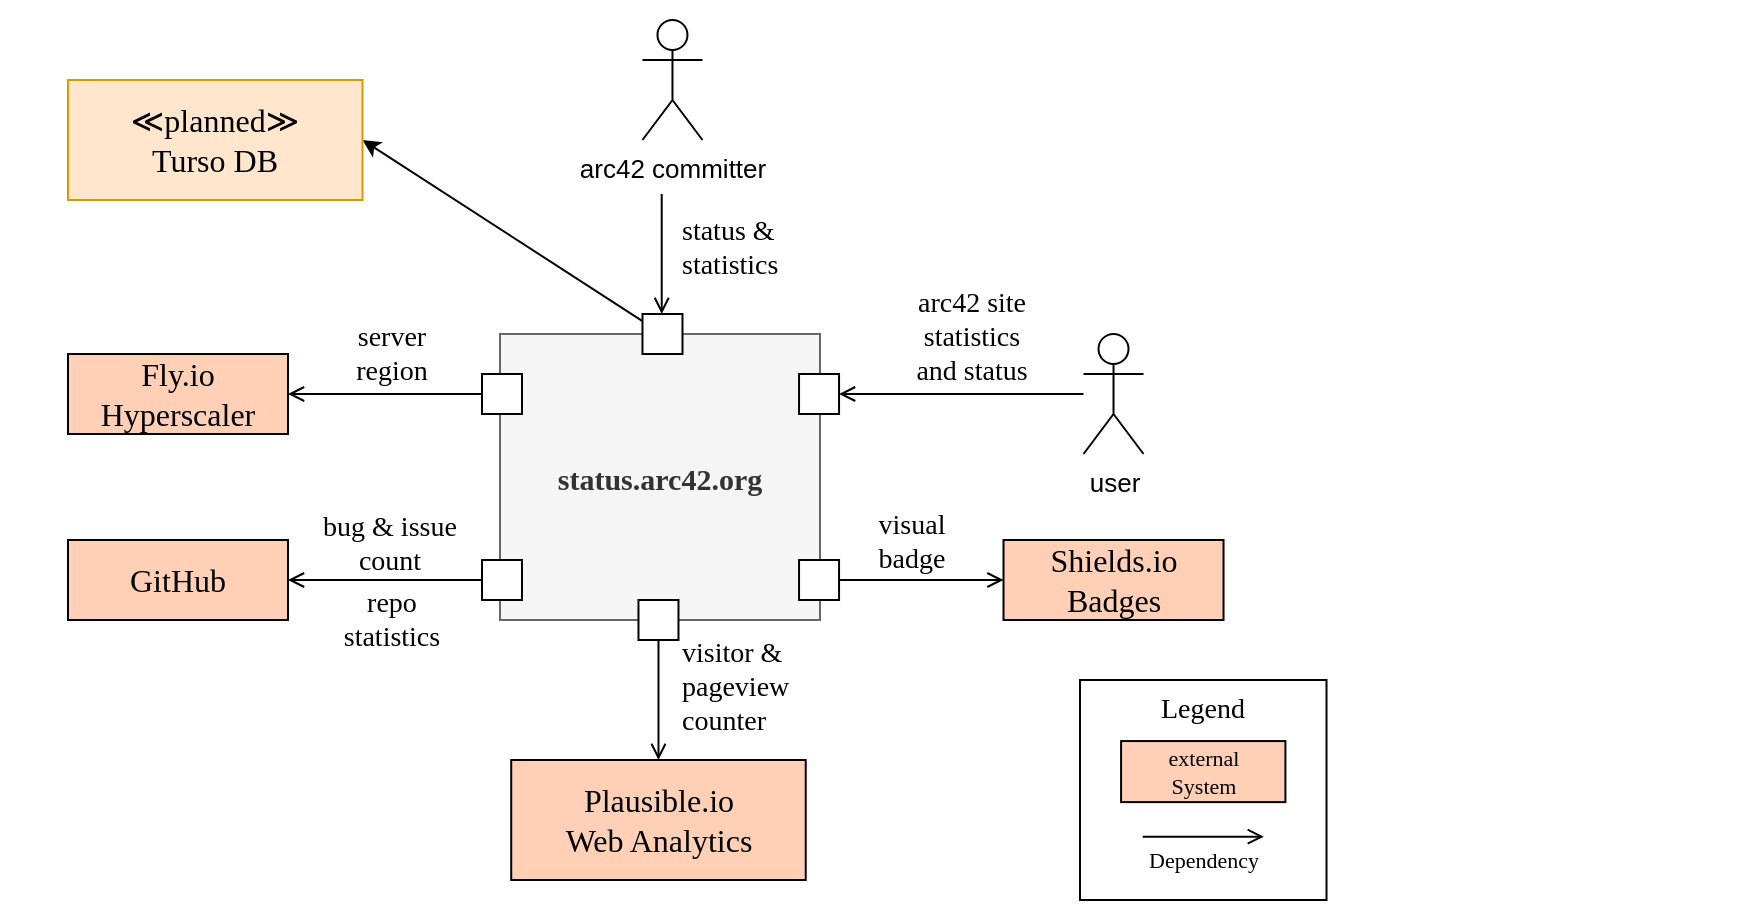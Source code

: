 <mxfile version="22.1.2" type="device">
  <diagram id="W8LFc5jbOeNs_f_8PHdX" name="Seite-1">
    <mxGraphModel dx="1962" dy="707" grid="1" gridSize="10" guides="1" tooltips="1" connect="1" arrows="1" fold="1" page="1" pageScale="1" pageWidth="827" pageHeight="1169" math="0" shadow="0">
      <root>
        <mxCell id="0" />
        <mxCell id="1" parent="0" />
        <mxCell id="akd8dxss42b1yA9a4nQe-1" value="" style="rounded=0;whiteSpace=wrap;html=1;strokeColor=none;container=0;" parent="1" vertex="1">
          <mxGeometry x="-810" y="20" width="700" height="460" as="geometry" />
        </mxCell>
        <mxCell id="hVl_AzF3T1AboAmzyL-e-44" value="" style="group" parent="1" vertex="1" connectable="0">
          <mxGeometry x="-60.0" y="197.17" width="123.25" height="162.83" as="geometry" />
        </mxCell>
        <mxCell id="IU7V6qb4HW7xiYtRidvk-24" value="" style="group" parent="hVl_AzF3T1AboAmzyL-e-44" vertex="1" connectable="0">
          <mxGeometry x="-210" y="162.83" width="123.25" height="110" as="geometry" />
        </mxCell>
        <mxCell id="hVl_AzF3T1AboAmzyL-e-37" value="Legend" style="rounded=0;whiteSpace=wrap;html=1;fontFamily=Mark Pro;fontSize=14;verticalAlign=top;" parent="IU7V6qb4HW7xiYtRidvk-24" vertex="1">
          <mxGeometry width="123.25" height="110" as="geometry" />
        </mxCell>
        <mxCell id="nL4JorxmA39xoX4b-hBf-2" value="external&lt;br&gt;System" style="rounded=0;whiteSpace=wrap;html=1;fontFamily=Mark Pro;fontSize=11;fillColor=#FFCFB6;" parent="IU7V6qb4HW7xiYtRidvk-24" vertex="1">
          <mxGeometry x="20.542" y="30.531" width="82.167" height="30.531" as="geometry" />
        </mxCell>
        <mxCell id="hVl_AzF3T1AboAmzyL-e-38" value="" style="group" parent="IU7V6qb4HW7xiYtRidvk-24" vertex="1" connectable="0">
          <mxGeometry x="30.812" y="74.291" width="61.625" height="30.531" as="geometry" />
        </mxCell>
        <mxCell id="nL4JorxmA39xoX4b-hBf-3" style="rounded=0;orthogonalLoop=1;jettySize=auto;html=1;fontFamily=Mark Pro;fontSize=16;endArrow=open;endFill=0;" parent="hVl_AzF3T1AboAmzyL-e-38" edge="1">
          <mxGeometry relative="1" as="geometry">
            <mxPoint x="0.514" y="4.071" as="sourcePoint" />
            <mxPoint x="61.111" y="4.071" as="targetPoint" />
          </mxGeometry>
        </mxCell>
        <mxCell id="nL4JorxmA39xoX4b-hBf-4" value="Dependency" style="text;html=1;strokeColor=none;fillColor=none;align=center;verticalAlign=middle;whiteSpace=wrap;rounded=0;fontFamily=Mark Pro;fontSize=11;" parent="hVl_AzF3T1AboAmzyL-e-38" vertex="1">
          <mxGeometry width="61.625" height="30.531" as="geometry" />
        </mxCell>
        <mxCell id="akd8dxss42b1yA9a4nQe-15" style="rounded=0;orthogonalLoop=1;jettySize=auto;html=1;entryX=0.5;entryY=0;entryDx=0;entryDy=0;fontFamily=Mark Pro;fontSize=16;endArrow=open;endFill=0;" parent="1" source="hVl_AzF3T1AboAmzyL-e-3" target="akd8dxss42b1yA9a4nQe-8" edge="1">
          <mxGeometry relative="1" as="geometry">
            <mxPoint x="-477.39" y="310" as="sourcePoint" />
            <mxPoint x="-665.02" y="259.76" as="targetPoint" />
          </mxGeometry>
        </mxCell>
        <mxCell id="akd8dxss42b1yA9a4nQe-8" value="Plausible.io &lt;br&gt;Web Analytics" style="rounded=0;whiteSpace=wrap;html=1;fontFamily=Mark Pro;fontSize=16;fillColor=#FFCFB6;" parent="1" vertex="1">
          <mxGeometry x="-554.39" y="400" width="147.26" height="60" as="geometry" />
        </mxCell>
        <mxCell id="IU7V6qb4HW7xiYtRidvk-1" value="arc42 committer" style="shape=umlActor;verticalLabelPosition=bottom;verticalAlign=top;html=1;outlineConnect=0;fontSize=13;" parent="1" vertex="1">
          <mxGeometry x="-488.76" y="30" width="30" height="60" as="geometry" />
        </mxCell>
        <mxCell id="IU7V6qb4HW7xiYtRidvk-11" value="status.arc42.org" style="rounded=0;whiteSpace=wrap;html=1;fillColor=#f5f5f5;fontColor=#333333;strokeColor=#666666;fontFamily=Mark Pro;fontSize=15;fontStyle=1" parent="1" vertex="1">
          <mxGeometry x="-560" y="187" width="160" height="143" as="geometry" />
        </mxCell>
        <mxCell id="hVl_AzF3T1AboAmzyL-e-19" value="user" style="shape=umlActor;verticalLabelPosition=bottom;verticalAlign=top;html=1;outlineConnect=0;fontSize=13;" parent="1" vertex="1">
          <mxGeometry x="-268.24" y="187" width="30" height="60" as="geometry" />
        </mxCell>
        <mxCell id="hVl_AzF3T1AboAmzyL-e-25" style="rounded=0;orthogonalLoop=1;jettySize=auto;html=1;fontFamily=Mark Pro;fontSize=16;endArrow=open;endFill=0;entryX=1;entryY=0.5;entryDx=0;entryDy=0;" parent="1" source="hVl_AzF3T1AboAmzyL-e-19" target="hVl_AzF3T1AboAmzyL-e-9" edge="1">
          <mxGeometry relative="1" as="geometry">
            <mxPoint x="-247" y="410" as="sourcePoint" />
            <mxPoint x="-217" y="410" as="targetPoint" />
          </mxGeometry>
        </mxCell>
        <mxCell id="IU7V6qb4HW7xiYtRidvk-6" value="Shields.io&lt;br&gt;Badges" style="rounded=0;whiteSpace=wrap;html=1;fontFamily=Mark Pro;fontSize=16;fillColor=#FFCFB6;" parent="1" vertex="1">
          <mxGeometry x="-308.24" y="290" width="110" height="40" as="geometry" />
        </mxCell>
        <mxCell id="IU7V6qb4HW7xiYtRidvk-8" style="rounded=0;orthogonalLoop=1;jettySize=auto;html=1;fontFamily=Mark Pro;fontSize=16;endArrow=open;endFill=0;entryX=0;entryY=0.5;entryDx=0;entryDy=0;" parent="1" source="IU7V6qb4HW7xiYtRidvk-7" target="IU7V6qb4HW7xiYtRidvk-6" edge="1">
          <mxGeometry relative="1" as="geometry">
            <mxPoint x="-114.24" y="340" as="sourcePoint" />
            <mxPoint x="-330" y="310" as="targetPoint" />
          </mxGeometry>
        </mxCell>
        <mxCell id="IU7V6qb4HW7xiYtRidvk-7" value="" style="whiteSpace=wrap;html=1;aspect=fixed;" parent="1" vertex="1">
          <mxGeometry x="-410.47" y="300" width="20" height="20" as="geometry" />
        </mxCell>
        <mxCell id="hVl_AzF3T1AboAmzyL-e-9" value="" style="whiteSpace=wrap;html=1;aspect=fixed;" parent="1" vertex="1">
          <mxGeometry x="-410.47" y="207" width="20" height="20" as="geometry" />
        </mxCell>
        <mxCell id="akd8dxss42b1yA9a4nQe-6" value="Fly.io&lt;br&gt;Hyperscaler" style="rounded=0;whiteSpace=wrap;html=1;fontFamily=Mark Pro;fontSize=16;fillColor=#FFCFB6;" parent="1" vertex="1">
          <mxGeometry x="-776" y="197" width="110" height="40" as="geometry" />
        </mxCell>
        <mxCell id="akd8dxss42b1yA9a4nQe-17" style="rounded=0;orthogonalLoop=1;jettySize=auto;html=1;fontFamily=Mark Pro;fontSize=16;endArrow=open;endFill=0;" parent="1" source="hVl_AzF3T1AboAmzyL-e-1" target="akd8dxss42b1yA9a4nQe-6" edge="1">
          <mxGeometry relative="1" as="geometry">
            <mxPoint x="-376.53" y="189.88" as="sourcePoint" />
            <mxPoint x="-673.741" y="167.17" as="targetPoint" />
          </mxGeometry>
        </mxCell>
        <mxCell id="akd8dxss42b1yA9a4nQe-10" value="GitHub" style="rounded=0;whiteSpace=wrap;html=1;fontFamily=Mark Pro;fontSize=16;fillColor=#FFCFB6;" parent="1" vertex="1">
          <mxGeometry x="-776" y="290" width="110" height="40" as="geometry" />
        </mxCell>
        <mxCell id="IU7V6qb4HW7xiYtRidvk-4" style="rounded=0;orthogonalLoop=1;jettySize=auto;html=1;entryX=1;entryY=0.5;entryDx=0;entryDy=0;fontFamily=Mark Pro;fontSize=16;endArrow=open;endFill=0;" parent="1" source="IU7V6qb4HW7xiYtRidvk-3" target="akd8dxss42b1yA9a4nQe-10" edge="1">
          <mxGeometry relative="1" as="geometry">
            <mxPoint x="-459" y="340" as="sourcePoint" />
            <mxPoint x="-455" y="420" as="targetPoint" />
          </mxGeometry>
        </mxCell>
        <mxCell id="IU7V6qb4HW7xiYtRidvk-3" value="" style="whiteSpace=wrap;html=1;aspect=fixed;" parent="1" vertex="1">
          <mxGeometry x="-569" y="300" width="20" height="20" as="geometry" />
        </mxCell>
        <mxCell id="hVl_AzF3T1AboAmzyL-e-1" value="" style="whiteSpace=wrap;html=1;aspect=fixed;" parent="1" vertex="1">
          <mxGeometry x="-569" y="207" width="20" height="20" as="geometry" />
        </mxCell>
        <mxCell id="hVl_AzF3T1AboAmzyL-e-3" value="" style="whiteSpace=wrap;html=1;aspect=fixed;" parent="1" vertex="1">
          <mxGeometry x="-490.76" y="320" width="20" height="20" as="geometry" />
        </mxCell>
        <mxCell id="IU7V6qb4HW7xiYtRidvk-15" value="&lt;font style=&quot;font-size: 14px;&quot;&gt;bug &amp;amp; issue&lt;br&gt;count&lt;br&gt;&lt;/font&gt;" style="text;html=1;strokeColor=none;fillColor=none;align=center;verticalAlign=middle;whiteSpace=wrap;rounded=0;fontSize=14;fontFamily=Mark Pro;" parent="1" vertex="1">
          <mxGeometry x="-660.63" y="277.97" width="91.63" height="28.03" as="geometry" />
        </mxCell>
        <mxCell id="IU7V6qb4HW7xiYtRidvk-16" value="&lt;font style=&quot;font-size: 14px;&quot;&gt;server&lt;br&gt;region&lt;br&gt;&lt;/font&gt;" style="text;html=1;strokeColor=none;fillColor=none;align=center;verticalAlign=middle;whiteSpace=wrap;rounded=0;fontSize=14;fontFamily=Mark Pro;" parent="1" vertex="1">
          <mxGeometry x="-659.63" y="182.97" width="91.63" height="28.03" as="geometry" />
        </mxCell>
        <mxCell id="IU7V6qb4HW7xiYtRidvk-17" value="&lt;font style=&quot;font-size: 14px;&quot;&gt;visual&lt;br&gt;badge&lt;br&gt;&lt;/font&gt;" style="text;html=1;strokeColor=none;fillColor=none;align=center;verticalAlign=middle;whiteSpace=wrap;rounded=0;fontSize=14;fontFamily=Mark Pro;" parent="1" vertex="1">
          <mxGeometry x="-399.63" y="276.97" width="91.63" height="28.03" as="geometry" />
        </mxCell>
        <mxCell id="IU7V6qb4HW7xiYtRidvk-18" value="&lt;font style=&quot;font-size: 14px;&quot;&gt;visitor &amp;amp;&lt;br&gt;pageview&amp;nbsp;&lt;br&gt;counter&lt;br&gt;&lt;/font&gt;" style="text;html=1;strokeColor=none;fillColor=none;align=left;verticalAlign=middle;whiteSpace=wrap;rounded=0;fontSize=14;fontFamily=Mark Pro;" parent="1" vertex="1">
          <mxGeometry x="-470.76" y="350" width="91.63" height="28.03" as="geometry" />
        </mxCell>
        <mxCell id="nkZryQc70FO7VkcdU0ep-2" style="rounded=0;orthogonalLoop=1;jettySize=auto;html=1;entryX=1;entryY=0.5;entryDx=0;entryDy=0;" parent="1" source="IU7V6qb4HW7xiYtRidvk-19" target="nkZryQc70FO7VkcdU0ep-1" edge="1">
          <mxGeometry relative="1" as="geometry" />
        </mxCell>
        <mxCell id="IU7V6qb4HW7xiYtRidvk-19" value="" style="whiteSpace=wrap;html=1;aspect=fixed;" parent="1" vertex="1">
          <mxGeometry x="-488.76" y="177" width="20" height="20" as="geometry" />
        </mxCell>
        <mxCell id="IU7V6qb4HW7xiYtRidvk-20" style="rounded=0;orthogonalLoop=1;jettySize=auto;html=1;entryX=0.5;entryY=0;entryDx=0;entryDy=0;fontFamily=Mark Pro;fontSize=16;endArrow=open;endFill=0;" parent="1" edge="1">
          <mxGeometry relative="1" as="geometry">
            <mxPoint x="-479.14" y="117" as="sourcePoint" />
            <mxPoint x="-479.14" y="177" as="targetPoint" />
          </mxGeometry>
        </mxCell>
        <mxCell id="IU7V6qb4HW7xiYtRidvk-21" value="&lt;font style=&quot;font-size: 14px;&quot;&gt;status &amp;amp;&lt;br&gt;statistics&lt;br&gt;&lt;/font&gt;" style="text;html=1;strokeColor=none;fillColor=none;align=left;verticalAlign=middle;whiteSpace=wrap;rounded=0;fontSize=14;fontFamily=Mark Pro;" parent="1" vertex="1">
          <mxGeometry x="-470.76" y="130" width="91.63" height="28.03" as="geometry" />
        </mxCell>
        <mxCell id="IU7V6qb4HW7xiYtRidvk-22" value="&lt;font style=&quot;font-size: 14px;&quot;&gt;arc42 site statistics&lt;br&gt;and status&lt;br&gt;&lt;br&gt;&lt;/font&gt;" style="text;html=1;strokeColor=none;fillColor=none;align=center;verticalAlign=middle;whiteSpace=wrap;rounded=0;fontSize=14;fontFamily=Mark Pro;" parent="1" vertex="1">
          <mxGeometry x="-370" y="182.97" width="91.63" height="28.03" as="geometry" />
        </mxCell>
        <mxCell id="nkZryQc70FO7VkcdU0ep-1" value="≪planned≫&lt;br&gt;Turso DB" style="rounded=0;whiteSpace=wrap;html=1;fontFamily=Mark Pro;fontSize=16;fillColor=#ffe6cc;strokeColor=#d79b00;" parent="1" vertex="1">
          <mxGeometry x="-776" y="60" width="147.26" height="60" as="geometry" />
        </mxCell>
        <mxCell id="gMb4641q6h9c1m6fHXum-1" value="&lt;font style=&quot;font-size: 14px;&quot;&gt;repo&lt;br&gt;statistics&lt;br&gt;&lt;/font&gt;" style="text;html=1;strokeColor=none;fillColor=none;align=center;verticalAlign=middle;whiteSpace=wrap;rounded=0;fontSize=14;fontFamily=Mark Pro;" vertex="1" parent="1">
          <mxGeometry x="-659.63" y="315.98" width="91.63" height="28.03" as="geometry" />
        </mxCell>
      </root>
    </mxGraphModel>
  </diagram>
</mxfile>
